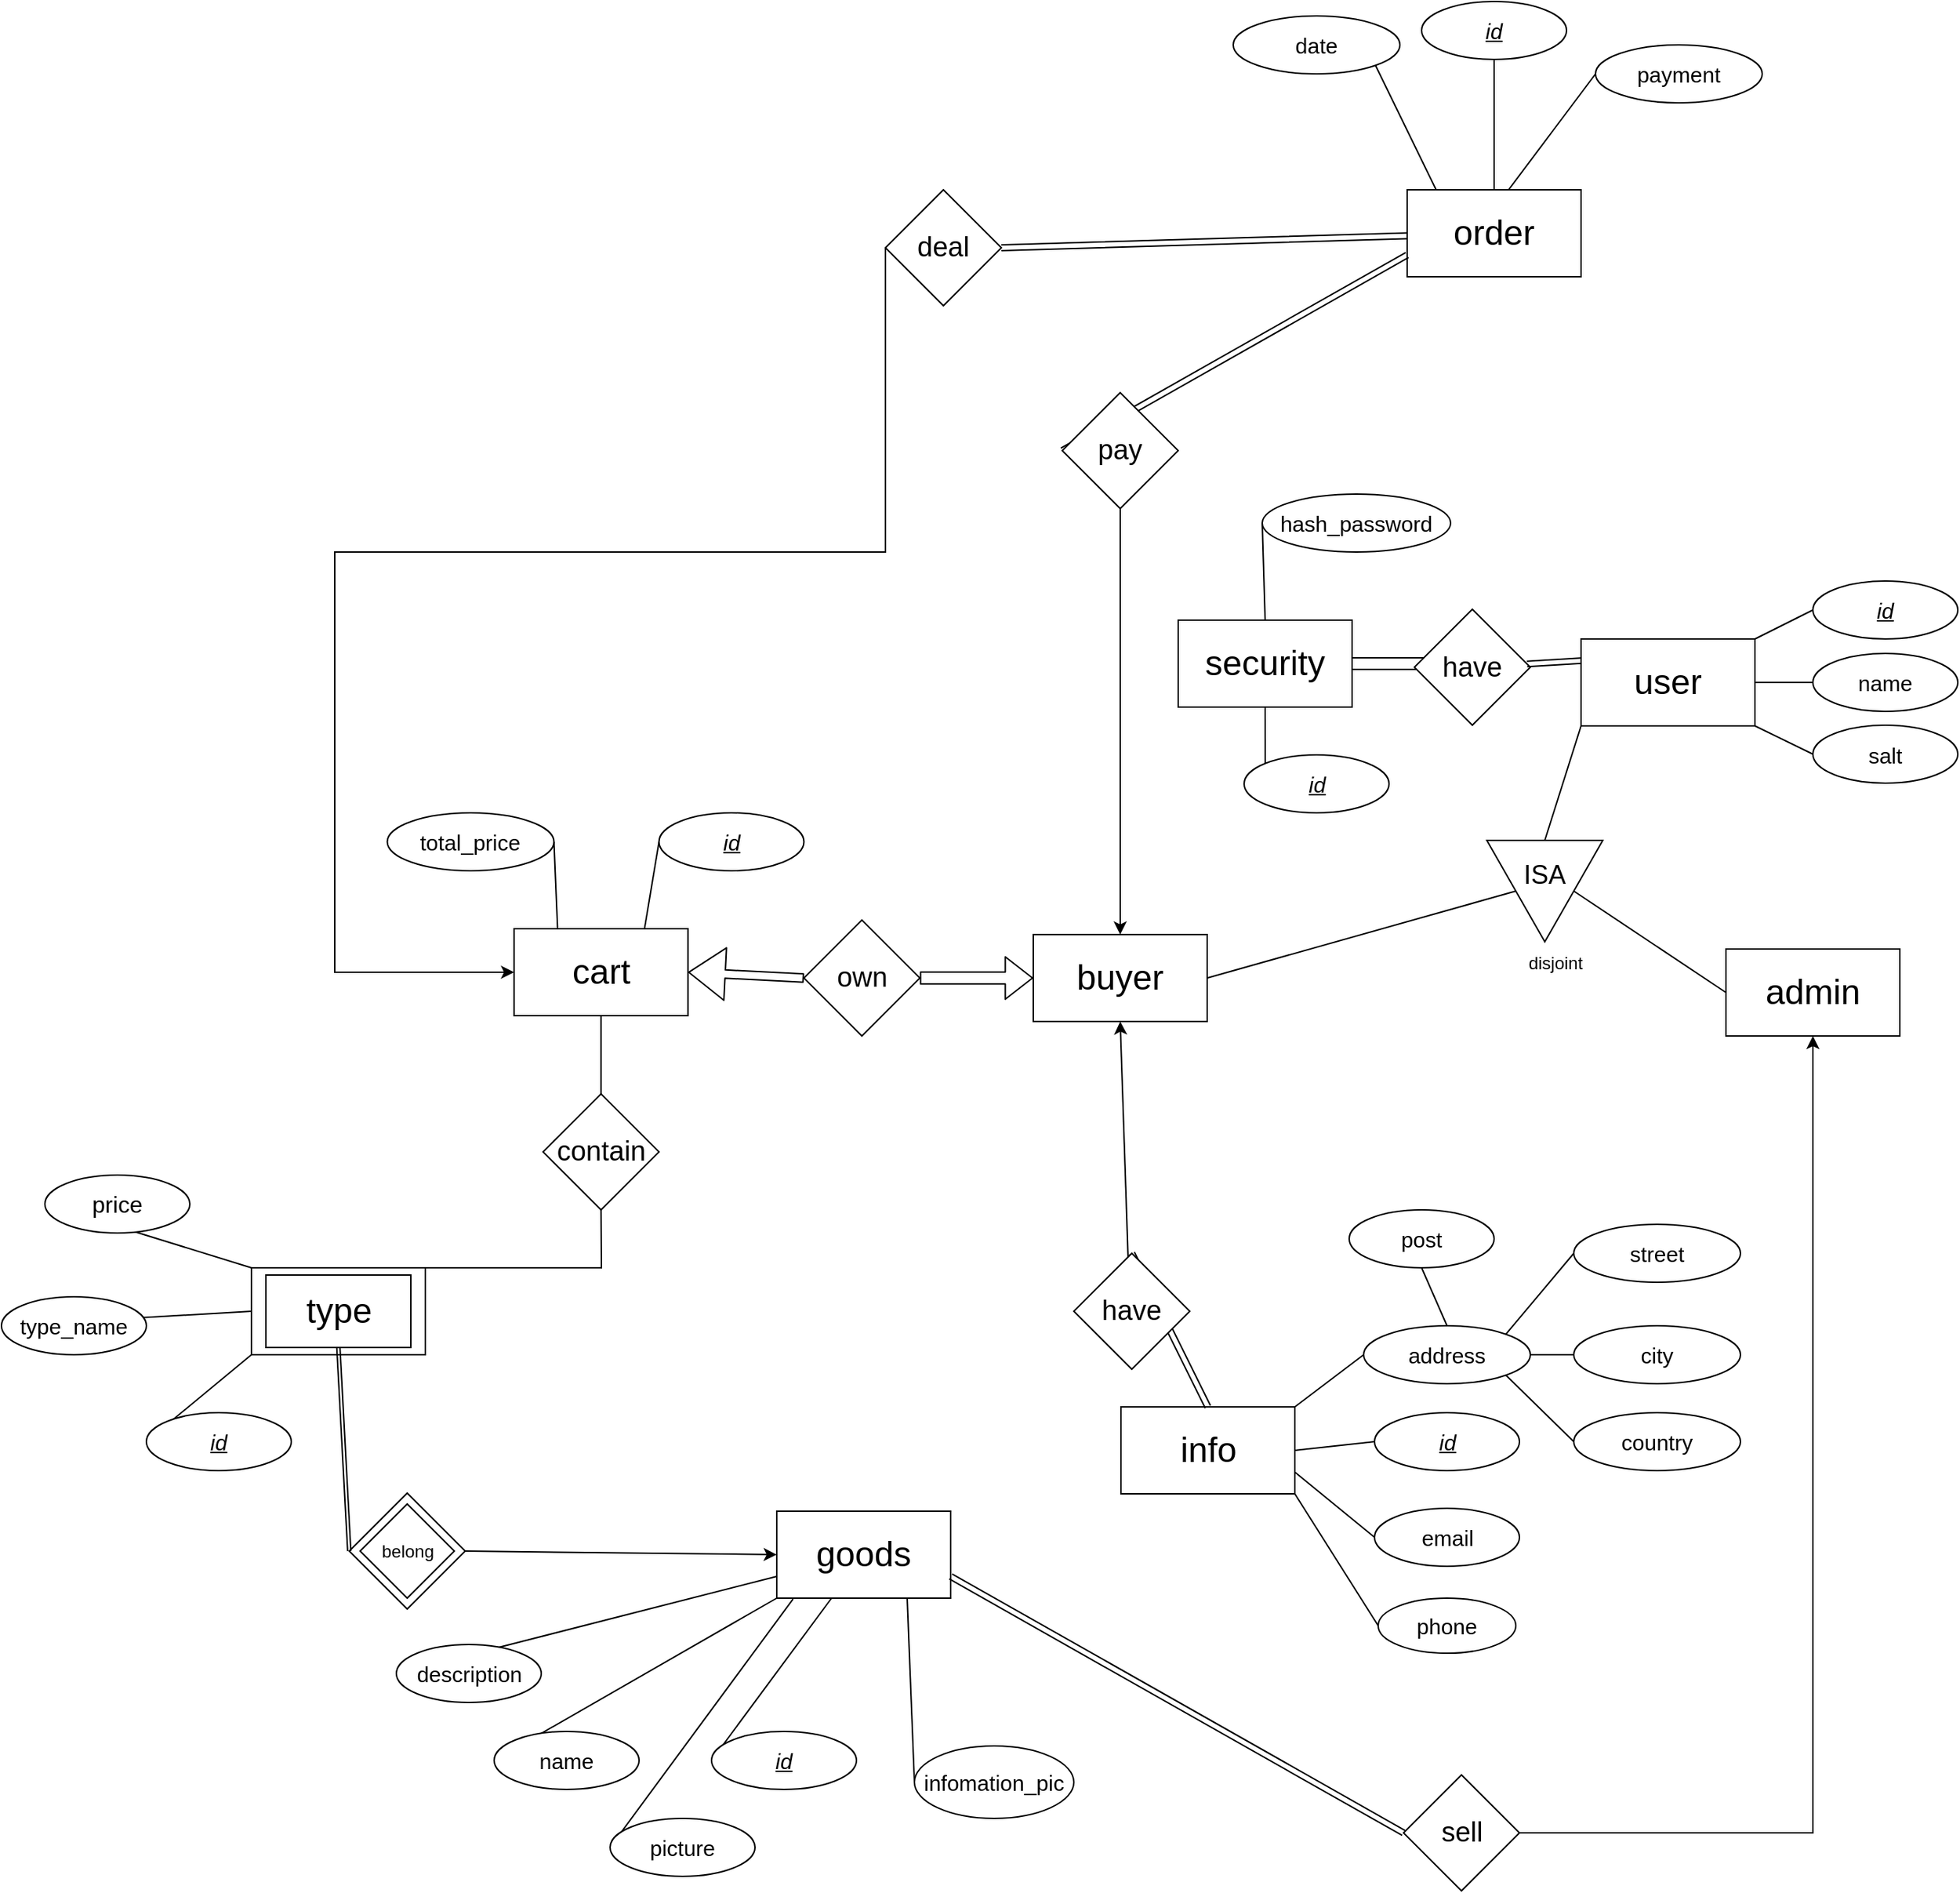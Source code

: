 <mxfile>
    <diagram name="Page-1" id="QmgooOB9zh-g-eOi-oqv">
        <mxGraphModel dx="2850" dy="2728" grid="1" gridSize="10" guides="1" tooltips="1" connect="1" arrows="1" fold="1" page="1" pageScale="1" pageWidth="850" pageHeight="1100" background="none" math="0" shadow="0">
            <root>
                <mxCell id="0"/>
                <mxCell id="1" parent="0"/>
                <mxCell id="6UBSCnJgMbBsTfhwPMBy-22" style="rounded=0;orthogonalLoop=1;jettySize=auto;html=1;exitX=1;exitY=0.5;exitDx=0;exitDy=0;entryX=0;entryY=0.5;entryDx=0;entryDy=0;endArrow=none;endFill=0;" parent="1" source="6UBSCnJgMbBsTfhwPMBy-1" target="6UBSCnJgMbBsTfhwPMBy-15" edge="1">
                    <mxGeometry relative="1" as="geometry"/>
                </mxCell>
                <mxCell id="6UBSCnJgMbBsTfhwPMBy-29" style="edgeStyle=none;rounded=0;orthogonalLoop=1;jettySize=auto;html=1;exitX=1;exitY=0;exitDx=0;exitDy=0;entryX=0;entryY=0.5;entryDx=0;entryDy=0;endArrow=none;endFill=0;" parent="1" source="6UBSCnJgMbBsTfhwPMBy-1" target="6UBSCnJgMbBsTfhwPMBy-12" edge="1">
                    <mxGeometry relative="1" as="geometry"/>
                </mxCell>
                <mxCell id="6UBSCnJgMbBsTfhwPMBy-163" style="edgeStyle=none;rounded=0;orthogonalLoop=1;jettySize=auto;html=1;exitX=0;exitY=1;exitDx=0;exitDy=0;entryX=0;entryY=0.5;entryDx=0;entryDy=0;endArrow=none;endFill=0;" parent="1" source="6UBSCnJgMbBsTfhwPMBy-1" target="6UBSCnJgMbBsTfhwPMBy-162" edge="1">
                    <mxGeometry relative="1" as="geometry"/>
                </mxCell>
                <mxCell id="6UBSCnJgMbBsTfhwPMBy-1" value="&lt;h1&gt;&lt;span style=&quot;font-weight: normal;&quot;&gt;user&lt;/span&gt;&lt;/h1&gt;" style="rounded=0;whiteSpace=wrap;html=1;" parent="1" vertex="1">
                    <mxGeometry x="920" y="-450" width="120" height="60" as="geometry"/>
                </mxCell>
                <mxCell id="6UBSCnJgMbBsTfhwPMBy-4" value="&lt;h1&gt;&lt;span style=&quot;font-weight: normal;&quot;&gt;goods&lt;/span&gt;&lt;/h1&gt;" style="rounded=0;whiteSpace=wrap;html=1;" parent="1" vertex="1">
                    <mxGeometry x="365" y="152" width="120" height="60" as="geometry"/>
                </mxCell>
                <mxCell id="6UBSCnJgMbBsTfhwPMBy-6" value="&lt;h1&gt;&lt;span style=&quot;font-weight: normal;&quot;&gt;order&lt;/span&gt;&lt;/h1&gt;" style="rounded=0;whiteSpace=wrap;html=1;" parent="1" vertex="1">
                    <mxGeometry x="800" y="-760" width="120" height="60" as="geometry"/>
                </mxCell>
                <mxCell id="6UBSCnJgMbBsTfhwPMBy-7" value="&lt;h1&gt;&lt;span style=&quot;font-weight: normal;&quot;&gt;info&lt;/span&gt;&lt;/h1&gt;" style="rounded=0;whiteSpace=wrap;html=1;" parent="1" vertex="1">
                    <mxGeometry x="602.5" y="80" width="120" height="60" as="geometry"/>
                </mxCell>
                <mxCell id="6UBSCnJgMbBsTfhwPMBy-8" value="&lt;h1&gt;&lt;span style=&quot;font-weight: normal;&quot;&gt;buyer&lt;/span&gt;&lt;br&gt;&lt;/h1&gt;" style="rounded=0;whiteSpace=wrap;html=1;" parent="1" vertex="1">
                    <mxGeometry x="542" y="-246" width="120" height="60" as="geometry"/>
                </mxCell>
                <mxCell id="6UBSCnJgMbBsTfhwPMBy-12" value="&lt;font style=&quot;font-size: 15px;&quot;&gt;&lt;i&gt;&lt;u&gt;id&lt;/u&gt;&lt;/i&gt;&lt;/font&gt;" style="ellipse;whiteSpace=wrap;html=1;" parent="1" vertex="1">
                    <mxGeometry x="1080" y="-490" width="100" height="40" as="geometry"/>
                </mxCell>
                <mxCell id="6UBSCnJgMbBsTfhwPMBy-15" value="&lt;span style=&quot;font-size: 15px;&quot;&gt;name&lt;/span&gt;" style="ellipse;whiteSpace=wrap;html=1;" parent="1" vertex="1">
                    <mxGeometry x="1080" y="-440" width="100" height="40" as="geometry"/>
                </mxCell>
                <mxCell id="6UBSCnJgMbBsTfhwPMBy-149" style="edgeStyle=none;rounded=0;orthogonalLoop=1;jettySize=auto;html=1;exitX=1;exitY=0.5;exitDx=0;exitDy=0;entryX=0;entryY=0.5;entryDx=0;entryDy=0;endArrow=none;endFill=0;" parent="1" edge="1">
                    <mxGeometry relative="1" as="geometry">
                        <mxPoint x="1230" y="140" as="sourcePoint"/>
                    </mxGeometry>
                </mxCell>
                <mxCell id="6UBSCnJgMbBsTfhwPMBy-50" style="edgeStyle=none;rounded=0;orthogonalLoop=1;jettySize=auto;html=1;entryX=0;entryY=0.5;entryDx=0;entryDy=0;endArrow=none;endFill=0;exitX=0.75;exitY=0;exitDx=0;exitDy=0;" parent="1" source="6UBSCnJgMbBsTfhwPMBy-3" target="6UBSCnJgMbBsTfhwPMBy-51" edge="1">
                    <mxGeometry relative="1" as="geometry">
                        <mxPoint x="323.75" y="-30" as="sourcePoint"/>
                    </mxGeometry>
                </mxCell>
                <mxCell id="6UBSCnJgMbBsTfhwPMBy-51" value="&lt;font style=&quot;font-size: 15px;&quot;&gt;&lt;i&gt;&lt;u&gt;id&lt;/u&gt;&lt;/i&gt;&lt;/font&gt;" style="ellipse;whiteSpace=wrap;html=1;" parent="1" vertex="1">
                    <mxGeometry x="283.75" y="-330" width="100" height="40" as="geometry"/>
                </mxCell>
                <mxCell id="6UBSCnJgMbBsTfhwPMBy-54" style="edgeStyle=none;rounded=0;orthogonalLoop=1;jettySize=auto;html=1;entryX=0;entryY=0.5;entryDx=0;entryDy=0;endArrow=none;endFill=0;exitX=1;exitY=0.5;exitDx=0;exitDy=0;" parent="1" source="6UBSCnJgMbBsTfhwPMBy-7" target="6UBSCnJgMbBsTfhwPMBy-55" edge="1">
                    <mxGeometry relative="1" as="geometry">
                        <mxPoint x="672.5" y="174" as="sourcePoint"/>
                    </mxGeometry>
                </mxCell>
                <mxCell id="6UBSCnJgMbBsTfhwPMBy-55" value="&lt;font style=&quot;font-size: 15px;&quot;&gt;&lt;i&gt;&lt;u&gt;id&lt;/u&gt;&lt;/i&gt;&lt;/font&gt;" style="ellipse;whiteSpace=wrap;html=1;" parent="1" vertex="1">
                    <mxGeometry x="777.5" y="84" width="100" height="40" as="geometry"/>
                </mxCell>
                <mxCell id="6UBSCnJgMbBsTfhwPMBy-56" style="edgeStyle=none;rounded=0;orthogonalLoop=1;jettySize=auto;html=1;entryX=0;entryY=0.5;entryDx=0;entryDy=0;endArrow=none;endFill=0;" parent="1" source="6UBSCnJgMbBsTfhwPMBy-4" target="6UBSCnJgMbBsTfhwPMBy-57" edge="1">
                    <mxGeometry relative="1" as="geometry">
                        <mxPoint x="430" y="354" as="sourcePoint"/>
                    </mxGeometry>
                </mxCell>
                <mxCell id="6UBSCnJgMbBsTfhwPMBy-57" value="&lt;font style=&quot;font-size: 15px;&quot;&gt;&lt;i&gt;&lt;u&gt;id&lt;/u&gt;&lt;/i&gt;&lt;/font&gt;" style="ellipse;whiteSpace=wrap;html=1;" parent="1" vertex="1">
                    <mxGeometry x="320" y="304" width="100" height="40" as="geometry"/>
                </mxCell>
                <mxCell id="6UBSCnJgMbBsTfhwPMBy-70" style="rounded=0;orthogonalLoop=1;jettySize=auto;html=1;exitX=0;exitY=0.75;exitDx=0;exitDy=0;entryX=0;entryY=0.5;entryDx=0;entryDy=0;endArrow=none;endFill=0;" parent="1" source="6UBSCnJgMbBsTfhwPMBy-4" target="6UBSCnJgMbBsTfhwPMBy-71" edge="1">
                    <mxGeometry relative="1" as="geometry">
                        <mxPoint x="350" y="219" as="sourcePoint"/>
                    </mxGeometry>
                </mxCell>
                <mxCell id="6UBSCnJgMbBsTfhwPMBy-71" value="&lt;span style=&quot;font-size: 15px;&quot;&gt;description&lt;/span&gt;" style="ellipse;whiteSpace=wrap;html=1;" parent="1" vertex="1">
                    <mxGeometry x="102.5" y="244" width="100" height="40" as="geometry"/>
                </mxCell>
                <mxCell id="6UBSCnJgMbBsTfhwPMBy-76" style="rounded=0;orthogonalLoop=1;jettySize=auto;html=1;exitX=0;exitY=1;exitDx=0;exitDy=0;entryX=0;entryY=0.5;entryDx=0;entryDy=0;endArrow=none;endFill=0;" parent="1" source="6UBSCnJgMbBsTfhwPMBy-4" target="6UBSCnJgMbBsTfhwPMBy-77" edge="1">
                    <mxGeometry relative="1" as="geometry">
                        <mxPoint x="370" y="239" as="sourcePoint"/>
                    </mxGeometry>
                </mxCell>
                <mxCell id="6UBSCnJgMbBsTfhwPMBy-77" value="&lt;span style=&quot;font-size: 15px;&quot;&gt;name&lt;/span&gt;" style="ellipse;whiteSpace=wrap;html=1;" parent="1" vertex="1">
                    <mxGeometry x="170" y="304" width="100" height="40" as="geometry"/>
                </mxCell>
                <mxCell id="6UBSCnJgMbBsTfhwPMBy-85" style="rounded=0;orthogonalLoop=1;jettySize=auto;html=1;entryX=0.5;entryY=1;entryDx=0;entryDy=0;endArrow=none;endFill=0;exitX=0.5;exitY=0;exitDx=0;exitDy=0;" parent="1" source="6UBSCnJgMbBsTfhwPMBy-94" target="6UBSCnJgMbBsTfhwPMBy-86" edge="1">
                    <mxGeometry relative="1" as="geometry">
                        <mxPoint x="742.5" y="234" as="sourcePoint"/>
                        <mxPoint x="770.0" y="-46" as="targetPoint"/>
                    </mxGeometry>
                </mxCell>
                <mxCell id="6UBSCnJgMbBsTfhwPMBy-86" value="&lt;span style=&quot;font-size: 15px;&quot;&gt;post&lt;/span&gt;" style="ellipse;whiteSpace=wrap;html=1;" parent="1" vertex="1">
                    <mxGeometry x="760" y="-56" width="100" height="40" as="geometry"/>
                </mxCell>
                <mxCell id="6UBSCnJgMbBsTfhwPMBy-91" style="edgeStyle=none;rounded=0;orthogonalLoop=1;jettySize=auto;html=1;exitX=0;exitY=0.5;exitDx=0;exitDy=0;endArrow=none;endFill=0;shape=link;entryX=1;entryY=0.75;entryDx=0;entryDy=0;" parent="1" source="6UBSCnJgMbBsTfhwPMBy-87" target="6UBSCnJgMbBsTfhwPMBy-4" edge="1">
                    <mxGeometry relative="1" as="geometry">
                        <mxPoint x="590" y="190" as="targetPoint"/>
                    </mxGeometry>
                </mxCell>
                <mxCell id="6UBSCnJgMbBsTfhwPMBy-187" style="edgeStyle=none;rounded=0;orthogonalLoop=1;jettySize=auto;html=1;exitX=1;exitY=0.5;exitDx=0;exitDy=0;entryX=0.5;entryY=1;entryDx=0;entryDy=0;" parent="1" source="6UBSCnJgMbBsTfhwPMBy-87" target="6UBSCnJgMbBsTfhwPMBy-153" edge="1">
                    <mxGeometry relative="1" as="geometry">
                        <Array as="points">
                            <mxPoint x="1080" y="374"/>
                        </Array>
                    </mxGeometry>
                </mxCell>
                <mxCell id="6UBSCnJgMbBsTfhwPMBy-87" value="&lt;font style=&quot;font-size: 19px;&quot;&gt;sell&lt;/font&gt;" style="rhombus;whiteSpace=wrap;html=1;" parent="1" vertex="1">
                    <mxGeometry x="797.5" y="334" width="80" height="80" as="geometry"/>
                </mxCell>
                <mxCell id="6UBSCnJgMbBsTfhwPMBy-93" style="rounded=0;orthogonalLoop=1;jettySize=auto;html=1;exitX=1;exitY=0;exitDx=0;exitDy=0;entryX=0;entryY=0.5;entryDx=0;entryDy=0;endArrow=none;endFill=0;" parent="1" source="6UBSCnJgMbBsTfhwPMBy-7" target="6UBSCnJgMbBsTfhwPMBy-94" edge="1">
                    <mxGeometry relative="1" as="geometry">
                        <mxPoint x="582.5" y="224" as="sourcePoint"/>
                    </mxGeometry>
                </mxCell>
                <mxCell id="6UBSCnJgMbBsTfhwPMBy-94" value="&lt;span style=&quot;font-size: 15px;&quot;&gt;address&lt;/span&gt;" style="ellipse;whiteSpace=wrap;html=1;" parent="1" vertex="1">
                    <mxGeometry x="770" y="24" width="115" height="40" as="geometry"/>
                </mxCell>
                <mxCell id="6UBSCnJgMbBsTfhwPMBy-96" style="rounded=0;orthogonalLoop=1;jettySize=auto;html=1;exitX=1;exitY=0;exitDx=0;exitDy=0;entryX=0;entryY=0.5;entryDx=0;entryDy=0;endArrow=none;endFill=0;" parent="1" source="6UBSCnJgMbBsTfhwPMBy-94" target="6UBSCnJgMbBsTfhwPMBy-97" edge="1">
                    <mxGeometry relative="1" as="geometry">
                        <mxPoint x="850" y="104" as="sourcePoint"/>
                        <mxPoint x="950" y="44" as="targetPoint"/>
                    </mxGeometry>
                </mxCell>
                <mxCell id="6UBSCnJgMbBsTfhwPMBy-97" value="&lt;span style=&quot;font-size: 15px;&quot;&gt;street&lt;/span&gt;" style="ellipse;whiteSpace=wrap;html=1;" parent="1" vertex="1">
                    <mxGeometry x="915" y="-46" width="115" height="40" as="geometry"/>
                </mxCell>
                <mxCell id="6UBSCnJgMbBsTfhwPMBy-98" style="rounded=0;orthogonalLoop=1;jettySize=auto;html=1;exitX=1;exitY=1;exitDx=0;exitDy=0;entryX=0;entryY=0.5;entryDx=0;entryDy=0;endArrow=none;endFill=0;" parent="1" source="6UBSCnJgMbBsTfhwPMBy-94" target="6UBSCnJgMbBsTfhwPMBy-99" edge="1">
                    <mxGeometry relative="1" as="geometry">
                        <mxPoint x="890" y="124" as="sourcePoint"/>
                    </mxGeometry>
                </mxCell>
                <mxCell id="6UBSCnJgMbBsTfhwPMBy-99" value="&lt;span style=&quot;font-size: 15px;&quot;&gt;country&lt;/span&gt;" style="ellipse;whiteSpace=wrap;html=1;" parent="1" vertex="1">
                    <mxGeometry x="915" y="84" width="115" height="40" as="geometry"/>
                </mxCell>
                <mxCell id="6UBSCnJgMbBsTfhwPMBy-100" style="rounded=0;orthogonalLoop=1;jettySize=auto;html=1;exitX=1;exitY=0.5;exitDx=0;exitDy=0;entryX=0;entryY=0.5;entryDx=0;entryDy=0;endArrow=none;endFill=0;" parent="1" source="6UBSCnJgMbBsTfhwPMBy-94" target="6UBSCnJgMbBsTfhwPMBy-101" edge="1">
                    <mxGeometry relative="1" as="geometry">
                        <mxPoint x="880" y="114" as="sourcePoint"/>
                    </mxGeometry>
                </mxCell>
                <mxCell id="6UBSCnJgMbBsTfhwPMBy-101" value="&lt;span style=&quot;font-size: 15px;&quot;&gt;city&lt;br&gt;&lt;/span&gt;" style="ellipse;whiteSpace=wrap;html=1;" parent="1" vertex="1">
                    <mxGeometry x="915" y="24" width="115" height="40" as="geometry"/>
                </mxCell>
                <mxCell id="6UBSCnJgMbBsTfhwPMBy-115" style="edgeStyle=none;rounded=0;orthogonalLoop=1;jettySize=auto;html=1;exitX=0.5;exitY=0;exitDx=0;exitDy=0;entryX=0.5;entryY=0;entryDx=0;entryDy=0;endArrow=none;endFill=0;shape=link;" parent="1" source="6UBSCnJgMbBsTfhwPMBy-108" target="6UBSCnJgMbBsTfhwPMBy-7" edge="1">
                    <mxGeometry relative="1" as="geometry"/>
                </mxCell>
                <mxCell id="6UBSCnJgMbBsTfhwPMBy-146" style="edgeStyle=none;rounded=0;orthogonalLoop=1;jettySize=auto;html=1;exitX=0.5;exitY=1;exitDx=0;exitDy=0;entryX=0.5;entryY=1;entryDx=0;entryDy=0;" parent="1" source="6UBSCnJgMbBsTfhwPMBy-108" target="6UBSCnJgMbBsTfhwPMBy-8" edge="1">
                    <mxGeometry relative="1" as="geometry">
                        <mxPoint x="1452.5" y="230" as="targetPoint"/>
                    </mxGeometry>
                </mxCell>
                <mxCell id="6UBSCnJgMbBsTfhwPMBy-108" value="&lt;span style=&quot;font-size: 19px;&quot;&gt;have&lt;/span&gt;" style="rhombus;whiteSpace=wrap;html=1;" parent="1" vertex="1">
                    <mxGeometry x="570" y="-26" width="80" height="80" as="geometry"/>
                </mxCell>
                <mxCell id="6UBSCnJgMbBsTfhwPMBy-109" style="rounded=0;orthogonalLoop=1;jettySize=auto;html=1;endArrow=none;endFill=0;entryX=0;entryY=0.5;entryDx=0;entryDy=0;exitX=1;exitY=1;exitDx=0;exitDy=0;" parent="1" source="6UBSCnJgMbBsTfhwPMBy-7" target="6UBSCnJgMbBsTfhwPMBy-112" edge="1">
                    <mxGeometry relative="1" as="geometry">
                        <mxPoint x="722.5" y="154" as="sourcePoint"/>
                        <mxPoint x="711.5" y="380" as="targetPoint"/>
                    </mxGeometry>
                </mxCell>
                <mxCell id="6UBSCnJgMbBsTfhwPMBy-112" value="phone" style="ellipse;whiteSpace=wrap;html=1;fillColor=none;fontSize=15;" parent="1" vertex="1">
                    <mxGeometry x="780" y="212" width="95" height="38" as="geometry"/>
                </mxCell>
                <mxCell id="6UBSCnJgMbBsTfhwPMBy-124" style="rounded=0;orthogonalLoop=1;jettySize=auto;html=1;exitX=0.25;exitY=0;exitDx=0;exitDy=0;entryX=1;entryY=0.5;entryDx=0;entryDy=0;endArrow=none;endFill=0;" parent="1" source="6UBSCnJgMbBsTfhwPMBy-3" target="6UBSCnJgMbBsTfhwPMBy-125" edge="1">
                    <mxGeometry relative="1" as="geometry">
                        <mxPoint x="276.75" y="-194" as="sourcePoint"/>
                        <mxPoint x="366.25" y="-180" as="targetPoint"/>
                    </mxGeometry>
                </mxCell>
                <mxCell id="6UBSCnJgMbBsTfhwPMBy-125" value="&lt;span style=&quot;font-size: 15px;&quot;&gt;total_price&lt;/span&gt;" style="ellipse;whiteSpace=wrap;html=1;" parent="1" vertex="1">
                    <mxGeometry x="96.25" y="-330" width="115" height="40" as="geometry"/>
                </mxCell>
                <mxCell id="6UBSCnJgMbBsTfhwPMBy-129" style="edgeStyle=none;rounded=0;orthogonalLoop=1;jettySize=auto;html=1;exitX=0.5;exitY=0;exitDx=0;exitDy=0;entryX=0.5;entryY=1;entryDx=0;entryDy=0;endArrow=none;endFill=0;" parent="1" source="6UBSCnJgMbBsTfhwPMBy-130" target="6UBSCnJgMbBsTfhwPMBy-3" edge="1">
                    <mxGeometry relative="1" as="geometry">
                        <mxPoint x="-120" y="-100" as="targetPoint"/>
                    </mxGeometry>
                </mxCell>
                <mxCell id="6UBSCnJgMbBsTfhwPMBy-130" value="&lt;span style=&quot;font-size: 19px;&quot;&gt;contain&lt;/span&gt;" style="rhombus;whiteSpace=wrap;html=1;" parent="1" vertex="1">
                    <mxGeometry x="203.75" y="-136" width="80" height="80" as="geometry"/>
                </mxCell>
                <mxCell id="6UBSCnJgMbBsTfhwPMBy-133" style="edgeStyle=none;rounded=0;orthogonalLoop=1;jettySize=auto;html=1;exitX=0.5;exitY=0;exitDx=0;exitDy=0;entryX=0.5;entryY=1;entryDx=0;entryDy=0;endArrow=none;endFill=0;" parent="1" source="XJRDdhlwDgM6eqXqExOu-32" target="6UBSCnJgMbBsTfhwPMBy-130" edge="1">
                    <mxGeometry relative="1" as="geometry">
                        <mxPoint x="99" y="-231" as="targetPoint"/>
                        <mxPoint x="99" y="-165" as="sourcePoint"/>
                        <Array as="points">
                            <mxPoint x="244" y="-16"/>
                        </Array>
                    </mxGeometry>
                </mxCell>
                <mxCell id="6UBSCnJgMbBsTfhwPMBy-139" value="&lt;font style=&quot;font-size: 19px;&quot;&gt;own&lt;/font&gt;" style="rhombus;whiteSpace=wrap;html=1;" parent="1" vertex="1">
                    <mxGeometry x="383.75" y="-256" width="80" height="80" as="geometry"/>
                </mxCell>
                <mxCell id="6UBSCnJgMbBsTfhwPMBy-144" value="" style="shape=mxgraph.arrows2.wedgeArrow;html=1;bendable=0;startWidth=6.667;fillColor=strokeColor;defaultFillColor=invert;defaultGradientColor=invert;rounded=0;" parent="1" source="6UBSCnJgMbBsTfhwPMBy-3" edge="1">
                    <mxGeometry width="100" height="100" relative="1" as="geometry">
                        <mxPoint x="243.58" y="-259.66" as="sourcePoint"/>
                        <mxPoint x="243.58" y="-250" as="targetPoint"/>
                    </mxGeometry>
                </mxCell>
                <mxCell id="6UBSCnJgMbBsTfhwPMBy-153" value="&lt;h1&gt;&lt;span style=&quot;font-weight: normal;&quot;&gt;admin&lt;/span&gt;&lt;br&gt;&lt;/h1&gt;" style="rounded=0;whiteSpace=wrap;html=1;" parent="1" vertex="1">
                    <mxGeometry x="1020" y="-236" width="120" height="60" as="geometry"/>
                </mxCell>
                <mxCell id="6UBSCnJgMbBsTfhwPMBy-160" style="rounded=0;orthogonalLoop=1;jettySize=auto;html=1;entryX=0;entryY=0.5;entryDx=0;entryDy=0;endArrow=none;endFill=0;exitX=0.75;exitY=1;exitDx=0;exitDy=0;" parent="1" source="6UBSCnJgMbBsTfhwPMBy-4" target="6UBSCnJgMbBsTfhwPMBy-161" edge="1">
                    <mxGeometry relative="1" as="geometry">
                        <mxPoint x="730" y="344" as="sourcePoint"/>
                    </mxGeometry>
                </mxCell>
                <mxCell id="6UBSCnJgMbBsTfhwPMBy-161" value="&lt;span style=&quot;font-size: 15px;&quot;&gt;infomation_pic&lt;br&gt;&lt;/span&gt;" style="ellipse;whiteSpace=wrap;html=1;" parent="1" vertex="1">
                    <mxGeometry x="460" y="314" width="110" height="50" as="geometry"/>
                </mxCell>
                <mxCell id="6UBSCnJgMbBsTfhwPMBy-166" style="edgeStyle=none;rounded=0;orthogonalLoop=1;jettySize=auto;html=1;exitX=0.5;exitY=1;exitDx=0;exitDy=0;entryX=1;entryY=0.5;entryDx=0;entryDy=0;endArrow=none;endFill=0;" parent="1" source="6UBSCnJgMbBsTfhwPMBy-162" target="6UBSCnJgMbBsTfhwPMBy-8" edge="1">
                    <mxGeometry relative="1" as="geometry"/>
                </mxCell>
                <mxCell id="6UBSCnJgMbBsTfhwPMBy-167" style="edgeStyle=none;rounded=0;orthogonalLoop=1;jettySize=auto;html=1;exitX=0.5;exitY=0;exitDx=0;exitDy=0;entryX=0;entryY=0.5;entryDx=0;entryDy=0;endArrow=none;endFill=0;" parent="1" source="6UBSCnJgMbBsTfhwPMBy-162" target="6UBSCnJgMbBsTfhwPMBy-153" edge="1">
                    <mxGeometry relative="1" as="geometry"/>
                </mxCell>
                <mxCell id="6UBSCnJgMbBsTfhwPMBy-162" value="&lt;font style=&quot;font-size: 18px;&quot;&gt;ISA&lt;br&gt;&lt;br&gt;&lt;/font&gt;" style="triangle;whiteSpace=wrap;html=1;rotation=0;direction=south;" parent="1" vertex="1">
                    <mxGeometry x="855" y="-311" width="80" height="70" as="geometry"/>
                </mxCell>
                <mxCell id="6UBSCnJgMbBsTfhwPMBy-182" value="" style="edgeStyle=none;rounded=0;orthogonalLoop=1;jettySize=auto;html=1;entryX=0.5;entryY=1;entryDx=0;entryDy=0;endArrow=none;endFill=0;exitX=0.5;exitY=0;exitDx=0;exitDy=0;" parent="1" source="6UBSCnJgMbBsTfhwPMBy-6" target="6UBSCnJgMbBsTfhwPMBy-49" edge="1">
                    <mxGeometry relative="1" as="geometry">
                        <mxPoint x="645" y="-990" as="sourcePoint"/>
                        <mxPoint x="645" y="-1090" as="targetPoint"/>
                    </mxGeometry>
                </mxCell>
                <mxCell id="6UBSCnJgMbBsTfhwPMBy-49" value="&lt;font style=&quot;font-size: 15px;&quot;&gt;&lt;i&gt;&lt;u&gt;id&lt;/u&gt;&lt;/i&gt;&lt;/font&gt;" style="ellipse;whiteSpace=wrap;html=1;" parent="1" vertex="1">
                    <mxGeometry x="810" y="-890" width="100" height="40" as="geometry"/>
                </mxCell>
                <mxCell id="6UBSCnJgMbBsTfhwPMBy-205" style="rounded=0;orthogonalLoop=1;jettySize=auto;html=1;exitX=1;exitY=0.25;exitDx=0;exitDy=0;entryX=0;entryY=0.5;entryDx=0;entryDy=0;endArrow=none;endFill=0;" parent="1" target="6UBSCnJgMbBsTfhwPMBy-206" edge="1">
                    <mxGeometry relative="1" as="geometry">
                        <mxPoint x="870" y="-760" as="sourcePoint"/>
                        <mxPoint x="932.5" y="-705" as="targetPoint"/>
                    </mxGeometry>
                </mxCell>
                <mxCell id="6UBSCnJgMbBsTfhwPMBy-206" value="&lt;span style=&quot;font-size: 15px;&quot;&gt;payment&lt;/span&gt;" style="ellipse;whiteSpace=wrap;html=1;" parent="1" vertex="1">
                    <mxGeometry x="930" y="-860" width="115" height="40" as="geometry"/>
                </mxCell>
                <mxCell id="6UBSCnJgMbBsTfhwPMBy-210" style="rounded=0;orthogonalLoop=1;jettySize=auto;html=1;exitX=1;exitY=0.25;exitDx=0;exitDy=0;entryX=1;entryY=1;entryDx=0;entryDy=0;endArrow=none;endFill=0;" parent="1" target="6UBSCnJgMbBsTfhwPMBy-211" edge="1">
                    <mxGeometry relative="1" as="geometry">
                        <mxPoint x="820" y="-760" as="sourcePoint"/>
                        <mxPoint x="882.5" y="-705" as="targetPoint"/>
                    </mxGeometry>
                </mxCell>
                <mxCell id="6UBSCnJgMbBsTfhwPMBy-211" value="&lt;span style=&quot;font-size: 15px;&quot;&gt;date&lt;/span&gt;" style="ellipse;whiteSpace=wrap;html=1;" parent="1" vertex="1">
                    <mxGeometry x="680" y="-880" width="115" height="40" as="geometry"/>
                </mxCell>
                <mxCell id="6UBSCnJgMbBsTfhwPMBy-219" style="edgeStyle=none;rounded=0;orthogonalLoop=1;jettySize=auto;html=1;exitX=0;exitY=0.5;exitDx=0;exitDy=0;entryX=0;entryY=0.5;entryDx=0;entryDy=0;" parent="1" source="6UBSCnJgMbBsTfhwPMBy-212" target="6UBSCnJgMbBsTfhwPMBy-3" edge="1">
                    <mxGeometry relative="1" as="geometry">
                        <mxPoint x="-2.5" y="-360" as="sourcePoint"/>
                        <mxPoint x="-200" y="-176" as="targetPoint"/>
                        <Array as="points">
                            <mxPoint x="440" y="-510"/>
                            <mxPoint x="60" y="-510"/>
                            <mxPoint x="60" y="-220"/>
                        </Array>
                    </mxGeometry>
                </mxCell>
                <mxCell id="6UBSCnJgMbBsTfhwPMBy-212" value="&lt;font style=&quot;font-size: 19px;&quot;&gt;deal&lt;br&gt;&lt;/font&gt;" style="rhombus;whiteSpace=wrap;html=1;" parent="1" vertex="1">
                    <mxGeometry x="440" y="-760" width="80" height="80" as="geometry"/>
                </mxCell>
                <mxCell id="6UBSCnJgMbBsTfhwPMBy-3" value="&lt;h1&gt;&lt;font style=&quot;font-size: 24px; font-weight: normal;&quot;&gt;&lt;font style=&quot;&quot;&gt;&amp;nbsp;c&lt;/font&gt;art&amp;nbsp;&lt;/font&gt;&lt;/h1&gt;" style="rounded=0;whiteSpace=wrap;html=1;" parent="1" vertex="1">
                    <mxGeometry x="183.75" y="-250" width="120" height="60" as="geometry"/>
                </mxCell>
                <mxCell id="6UBSCnJgMbBsTfhwPMBy-220" style="edgeStyle=none;rounded=0;orthogonalLoop=1;jettySize=auto;html=1;exitX=0;exitY=0.5;exitDx=0;exitDy=0;shape=link;entryX=0;entryY=0.75;entryDx=0;entryDy=0;" parent="1" source="6UBSCnJgMbBsTfhwPMBy-221" target="6UBSCnJgMbBsTfhwPMBy-6" edge="1">
                    <mxGeometry relative="1" as="geometry">
                        <mxPoint x="800" y="-740" as="targetPoint"/>
                    </mxGeometry>
                </mxCell>
                <mxCell id="6UBSCnJgMbBsTfhwPMBy-223" style="edgeStyle=none;rounded=0;orthogonalLoop=1;jettySize=auto;html=1;exitX=0.5;exitY=1;exitDx=0;exitDy=0;entryX=0.5;entryY=0;entryDx=0;entryDy=0;" parent="1" source="6UBSCnJgMbBsTfhwPMBy-221" target="6UBSCnJgMbBsTfhwPMBy-8" edge="1">
                    <mxGeometry relative="1" as="geometry">
                        <Array as="points"/>
                    </mxGeometry>
                </mxCell>
                <mxCell id="6UBSCnJgMbBsTfhwPMBy-221" value="&lt;font style=&quot;font-size: 19px;&quot;&gt;pay&lt;br&gt;&lt;/font&gt;" style="rhombus;whiteSpace=wrap;html=1;" parent="1" vertex="1">
                    <mxGeometry x="562" y="-620" width="80" height="80" as="geometry"/>
                </mxCell>
                <mxCell id="XJRDdhlwDgM6eqXqExOu-2" value="disjoint" style="text;html=1;strokeColor=none;fillColor=none;align=center;verticalAlign=middle;whiteSpace=wrap;rounded=0;" parent="1" vertex="1">
                    <mxGeometry x="865" y="-241" width="75" height="30" as="geometry"/>
                </mxCell>
                <mxCell id="XJRDdhlwDgM6eqXqExOu-6" style="rounded=0;orthogonalLoop=1;jettySize=auto;html=1;entryX=0;entryY=0.5;entryDx=0;entryDy=0;endArrow=none;endFill=0;exitX=0;exitY=0;exitDx=0;exitDy=0;" parent="1" source="XJRDdhlwDgM6eqXqExOu-32" target="XJRDdhlwDgM6eqXqExOu-7" edge="1">
                    <mxGeometry relative="1" as="geometry">
                        <mxPoint x="-100" y="24.5" as="sourcePoint"/>
                    </mxGeometry>
                </mxCell>
                <mxCell id="XJRDdhlwDgM6eqXqExOu-7" value="price" style="ellipse;whiteSpace=wrap;html=1;fontSize=16;" parent="1" vertex="1">
                    <mxGeometry x="-140" y="-80" width="100" height="40" as="geometry"/>
                </mxCell>
                <mxCell id="XJRDdhlwDgM6eqXqExOu-9" style="rounded=0;orthogonalLoop=1;jettySize=auto;html=1;entryX=0;entryY=0.5;entryDx=0;entryDy=0;endArrow=none;endFill=0;exitX=0;exitY=0.5;exitDx=0;exitDy=0;" parent="1" source="XJRDdhlwDgM6eqXqExOu-32" target="XJRDdhlwDgM6eqXqExOu-10" edge="1">
                    <mxGeometry relative="1" as="geometry">
                        <mxPoint x="-110" y="34.5" as="sourcePoint"/>
                    </mxGeometry>
                </mxCell>
                <mxCell id="XJRDdhlwDgM6eqXqExOu-10" value="&lt;span style=&quot;font-size: 15px;&quot;&gt;type_name&lt;/span&gt;" style="ellipse;whiteSpace=wrap;html=1;" parent="1" vertex="1">
                    <mxGeometry x="-170" y="4" width="100" height="40" as="geometry"/>
                </mxCell>
                <mxCell id="XJRDdhlwDgM6eqXqExOu-15" style="rounded=0;orthogonalLoop=1;jettySize=auto;html=1;exitX=0.094;exitY=1.009;exitDx=0;exitDy=0;entryX=0;entryY=0.5;entryDx=0;entryDy=0;endArrow=none;endFill=0;exitPerimeter=0;" parent="1" source="6UBSCnJgMbBsTfhwPMBy-4" target="XJRDdhlwDgM6eqXqExOu-16" edge="1">
                    <mxGeometry relative="1" as="geometry">
                        <mxPoint x="300" y="354" as="sourcePoint"/>
                    </mxGeometry>
                </mxCell>
                <mxCell id="XJRDdhlwDgM6eqXqExOu-16" value="&lt;span style=&quot;font-size: 15px;&quot;&gt;picture&lt;/span&gt;" style="ellipse;whiteSpace=wrap;html=1;" parent="1" vertex="1">
                    <mxGeometry x="250" y="364" width="100" height="40" as="geometry"/>
                </mxCell>
                <mxCell id="XJRDdhlwDgM6eqXqExOu-18" style="rounded=0;orthogonalLoop=1;jettySize=auto;html=1;entryX=0;entryY=0.5;entryDx=0;entryDy=0;endArrow=none;endFill=0;" parent="1" target="XJRDdhlwDgM6eqXqExOu-19" edge="1">
                    <mxGeometry relative="1" as="geometry">
                        <mxPoint x="1040" y="-390" as="sourcePoint"/>
                    </mxGeometry>
                </mxCell>
                <mxCell id="XJRDdhlwDgM6eqXqExOu-19" value="&lt;font style=&quot;font-size: 15px;&quot;&gt;salt&lt;/font&gt;" style="ellipse;whiteSpace=wrap;html=1;" parent="1" vertex="1">
                    <mxGeometry x="1080" y="-390.5" width="100" height="40" as="geometry"/>
                </mxCell>
                <mxCell id="XJRDdhlwDgM6eqXqExOu-20" value="&lt;h1&gt;&lt;span style=&quot;font-weight: normal;&quot;&gt;security&lt;/span&gt;&lt;/h1&gt;" style="rounded=0;whiteSpace=wrap;html=1;" parent="1" vertex="1">
                    <mxGeometry x="642" y="-463" width="120" height="60" as="geometry"/>
                </mxCell>
                <mxCell id="XJRDdhlwDgM6eqXqExOu-21" style="edgeStyle=none;rounded=0;orthogonalLoop=1;jettySize=auto;html=1;exitX=0;exitY=0.5;exitDx=0;exitDy=0;endArrow=none;endFill=0;shape=link;width=-8;entryX=1;entryY=0.5;entryDx=0;entryDy=0;" parent="1" target="XJRDdhlwDgM6eqXqExOu-20" edge="1">
                    <mxGeometry relative="1" as="geometry">
                        <mxPoint x="842" y="-433" as="targetPoint"/>
                        <mxPoint x="849.5" y="-433.0" as="sourcePoint"/>
                    </mxGeometry>
                </mxCell>
                <mxCell id="XJRDdhlwDgM6eqXqExOu-22" value="&lt;span style=&quot;font-size: 19px;&quot;&gt;have&lt;/span&gt;" style="rhombus;whiteSpace=wrap;html=1;" parent="1" vertex="1">
                    <mxGeometry x="805" y="-470.5" width="80" height="80" as="geometry"/>
                </mxCell>
                <mxCell id="XJRDdhlwDgM6eqXqExOu-24" style="edgeStyle=none;rounded=0;orthogonalLoop=1;jettySize=auto;html=1;endArrow=none;endFill=0;shape=link;width=-3.846;exitX=0;exitY=0.25;exitDx=0;exitDy=0;" parent="1" source="6UBSCnJgMbBsTfhwPMBy-1" target="XJRDdhlwDgM6eqXqExOu-22" edge="1">
                    <mxGeometry relative="1" as="geometry">
                        <mxPoint x="860" y="-590" as="targetPoint"/>
                        <mxPoint x="880" y="-470" as="sourcePoint"/>
                    </mxGeometry>
                </mxCell>
                <mxCell id="XJRDdhlwDgM6eqXqExOu-25" style="rounded=0;orthogonalLoop=1;jettySize=auto;html=1;exitX=0.5;exitY=0;exitDx=0;exitDy=0;entryX=0;entryY=0.5;entryDx=0;entryDy=0;endArrow=none;endFill=0;" parent="1" source="XJRDdhlwDgM6eqXqExOu-20" target="XJRDdhlwDgM6eqXqExOu-26" edge="1">
                    <mxGeometry relative="1" as="geometry">
                        <mxPoint x="697" y="-610" as="sourcePoint"/>
                    </mxGeometry>
                </mxCell>
                <mxCell id="XJRDdhlwDgM6eqXqExOu-26" value="&lt;font style=&quot;font-size: 15px;&quot;&gt;hash_password&lt;/font&gt;" style="ellipse;whiteSpace=wrap;html=1;" parent="1" vertex="1">
                    <mxGeometry x="700" y="-550" width="130" height="40" as="geometry"/>
                </mxCell>
                <mxCell id="XJRDdhlwDgM6eqXqExOu-30" value="belong" style="rhombus;whiteSpace=wrap;html=1;" parent="1" vertex="1">
                    <mxGeometry x="70" y="139.5" width="80" height="80" as="geometry"/>
                </mxCell>
                <mxCell id="XJRDdhlwDgM6eqXqExOu-31" value="belong" style="rhombus;whiteSpace=wrap;html=1;" parent="1" vertex="1">
                    <mxGeometry x="77.5" y="147" width="65" height="65" as="geometry"/>
                </mxCell>
                <mxCell id="XJRDdhlwDgM6eqXqExOu-32" value="&lt;h1&gt;goods&lt;/h1&gt;" style="rounded=0;whiteSpace=wrap;html=1;movable=1;resizable=1;rotatable=1;deletable=1;editable=1;locked=0;connectable=1;" parent="1" vertex="1">
                    <mxGeometry x="2.5" y="-16" width="120" height="60" as="geometry"/>
                </mxCell>
                <mxCell id="XJRDdhlwDgM6eqXqExOu-34" value="&lt;h1&gt;&lt;span style=&quot;font-weight: normal;&quot;&gt;type&lt;/span&gt;&lt;/h1&gt;" style="rounded=0;whiteSpace=wrap;html=1;movable=1;resizable=1;rotatable=1;deletable=1;editable=1;locked=0;connectable=1;" parent="1" vertex="1">
                    <mxGeometry x="12.5" y="-11" width="100" height="50" as="geometry"/>
                </mxCell>
                <mxCell id="XJRDdhlwDgM6eqXqExOu-36" style="edgeStyle=none;rounded=0;orthogonalLoop=1;jettySize=auto;html=1;exitX=1;exitY=0.5;exitDx=0;exitDy=0;entryX=0;entryY=0.5;entryDx=0;entryDy=0;" parent="1" source="XJRDdhlwDgM6eqXqExOu-30" target="6UBSCnJgMbBsTfhwPMBy-4" edge="1">
                    <mxGeometry relative="1" as="geometry">
                        <mxPoint x="130" y="164" as="sourcePoint"/>
                        <mxPoint x="110" y="189" as="targetPoint"/>
                    </mxGeometry>
                </mxCell>
                <mxCell id="XJRDdhlwDgM6eqXqExOu-37" style="edgeStyle=none;rounded=0;orthogonalLoop=1;jettySize=auto;html=1;exitX=0.5;exitY=1;exitDx=0;exitDy=0;entryX=0;entryY=0.5;entryDx=0;entryDy=0;endArrow=none;endFill=0;shape=link;width=2.222;" parent="1" source="XJRDdhlwDgM6eqXqExOu-34" target="XJRDdhlwDgM6eqXqExOu-30" edge="1">
                    <mxGeometry relative="1" as="geometry">
                        <mxPoint x="-390" y="214" as="sourcePoint"/>
                        <mxPoint x="-240" y="344" as="targetPoint"/>
                    </mxGeometry>
                </mxCell>
                <mxCell id="XJRDdhlwDgM6eqXqExOu-38" style="edgeStyle=none;rounded=0;orthogonalLoop=1;jettySize=auto;html=1;entryX=0;entryY=0.5;entryDx=0;entryDy=0;endArrow=none;endFill=0;exitX=0;exitY=1;exitDx=0;exitDy=0;" parent="1" source="XJRDdhlwDgM6eqXqExOu-32" target="XJRDdhlwDgM6eqXqExOu-39" edge="1">
                    <mxGeometry relative="1" as="geometry">
                        <mxPoint x="-50" y="90" as="sourcePoint"/>
                    </mxGeometry>
                </mxCell>
                <mxCell id="XJRDdhlwDgM6eqXqExOu-39" value="&lt;font style=&quot;font-size: 15px;&quot;&gt;&lt;i&gt;&lt;u&gt;id&lt;/u&gt;&lt;/i&gt;&lt;/font&gt;" style="ellipse;whiteSpace=wrap;html=1;" parent="1" vertex="1">
                    <mxGeometry x="-70" y="84" width="100" height="40" as="geometry"/>
                </mxCell>
                <mxCell id="2" style="rounded=0;orthogonalLoop=1;jettySize=auto;html=1;exitX=1;exitY=0.75;exitDx=0;exitDy=0;entryX=0;entryY=0.5;entryDx=0;entryDy=0;endArrow=none;endFill=0;" parent="1" source="6UBSCnJgMbBsTfhwPMBy-7" target="3" edge="1">
                    <mxGeometry relative="1" as="geometry">
                        <mxPoint x="702.5" y="-196" as="sourcePoint"/>
                    </mxGeometry>
                </mxCell>
                <mxCell id="3" value="&lt;font style=&quot;font-size: 15px;&quot;&gt;email&lt;br&gt;&lt;/font&gt;" style="ellipse;whiteSpace=wrap;html=1;" parent="1" vertex="1">
                    <mxGeometry x="777.5" y="150" width="100" height="40" as="geometry"/>
                </mxCell>
                <mxCell id="6" value="" style="edgeStyle=none;rounded=0;orthogonalLoop=1;jettySize=auto;html=1;exitX=0.5;exitY=1;exitDx=0;exitDy=0;entryX=0;entryY=1;entryDx=0;entryDy=0;endArrow=none;endFill=0;" parent="1" source="XJRDdhlwDgM6eqXqExOu-20" target="XJRDdhlwDgM6eqXqExOu-28" edge="1">
                    <mxGeometry relative="1" as="geometry">
                        <mxPoint x="842" y="-470" as="sourcePoint"/>
                        <mxPoint x="762.0" y="-549" as="targetPoint"/>
                    </mxGeometry>
                </mxCell>
                <mxCell id="XJRDdhlwDgM6eqXqExOu-28" value="&lt;font style=&quot;font-size: 15px;&quot;&gt;&lt;i&gt;&lt;u&gt;id&lt;/u&gt;&lt;/i&gt;&lt;/font&gt;" style="ellipse;whiteSpace=wrap;html=1;" parent="1" vertex="1">
                    <mxGeometry x="687.5" y="-370" width="100" height="40" as="geometry"/>
                </mxCell>
                <mxCell id="9" value="" style="group;" parent="1" vertex="1" connectable="0">
                    <mxGeometry x="670" y="-80.0" width="10" height="0.29" as="geometry"/>
                </mxCell>
                <mxCell id="11" value="" style="shape=flexArrow;endArrow=classic;html=1;exitX=1;exitY=0.5;exitDx=0;exitDy=0;width=8.333;endSize=5.933;entryX=0;entryY=0.5;entryDx=0;entryDy=0;fillColor=none;" parent="1" source="6UBSCnJgMbBsTfhwPMBy-139" target="6UBSCnJgMbBsTfhwPMBy-8" edge="1">
                    <mxGeometry width="50" height="50" relative="1" as="geometry">
                        <mxPoint x="470" y="-186" as="sourcePoint"/>
                        <mxPoint x="520" y="-236" as="targetPoint"/>
                        <Array as="points"/>
                    </mxGeometry>
                </mxCell>
                <mxCell id="12" style="edgeStyle=none;rounded=0;orthogonalLoop=1;jettySize=auto;html=1;exitX=1;exitY=0.5;exitDx=0;exitDy=0;shape=link;" parent="1" source="6UBSCnJgMbBsTfhwPMBy-212" target="6UBSCnJgMbBsTfhwPMBy-6" edge="1">
                    <mxGeometry relative="1" as="geometry">
                        <mxPoint x="860" y="-690" as="targetPoint"/>
                    </mxGeometry>
                </mxCell>
                <mxCell id="20" value="" style="shape=flexArrow;endArrow=classic;html=1;width=5.714;endSize=8.067;exitX=0;exitY=0.5;exitDx=0;exitDy=0;endWidth=29.524;entryX=1;entryY=0.5;entryDx=0;entryDy=0;" parent="1" source="6UBSCnJgMbBsTfhwPMBy-139" target="6UBSCnJgMbBsTfhwPMBy-3" edge="1">
                    <mxGeometry width="50" height="50" relative="1" as="geometry">
                        <mxPoint x="375" y="-300.5" as="sourcePoint"/>
                        <mxPoint x="425" y="-350.5" as="targetPoint"/>
                    </mxGeometry>
                </mxCell>
            </root>
        </mxGraphModel>
    </diagram>
</mxfile>